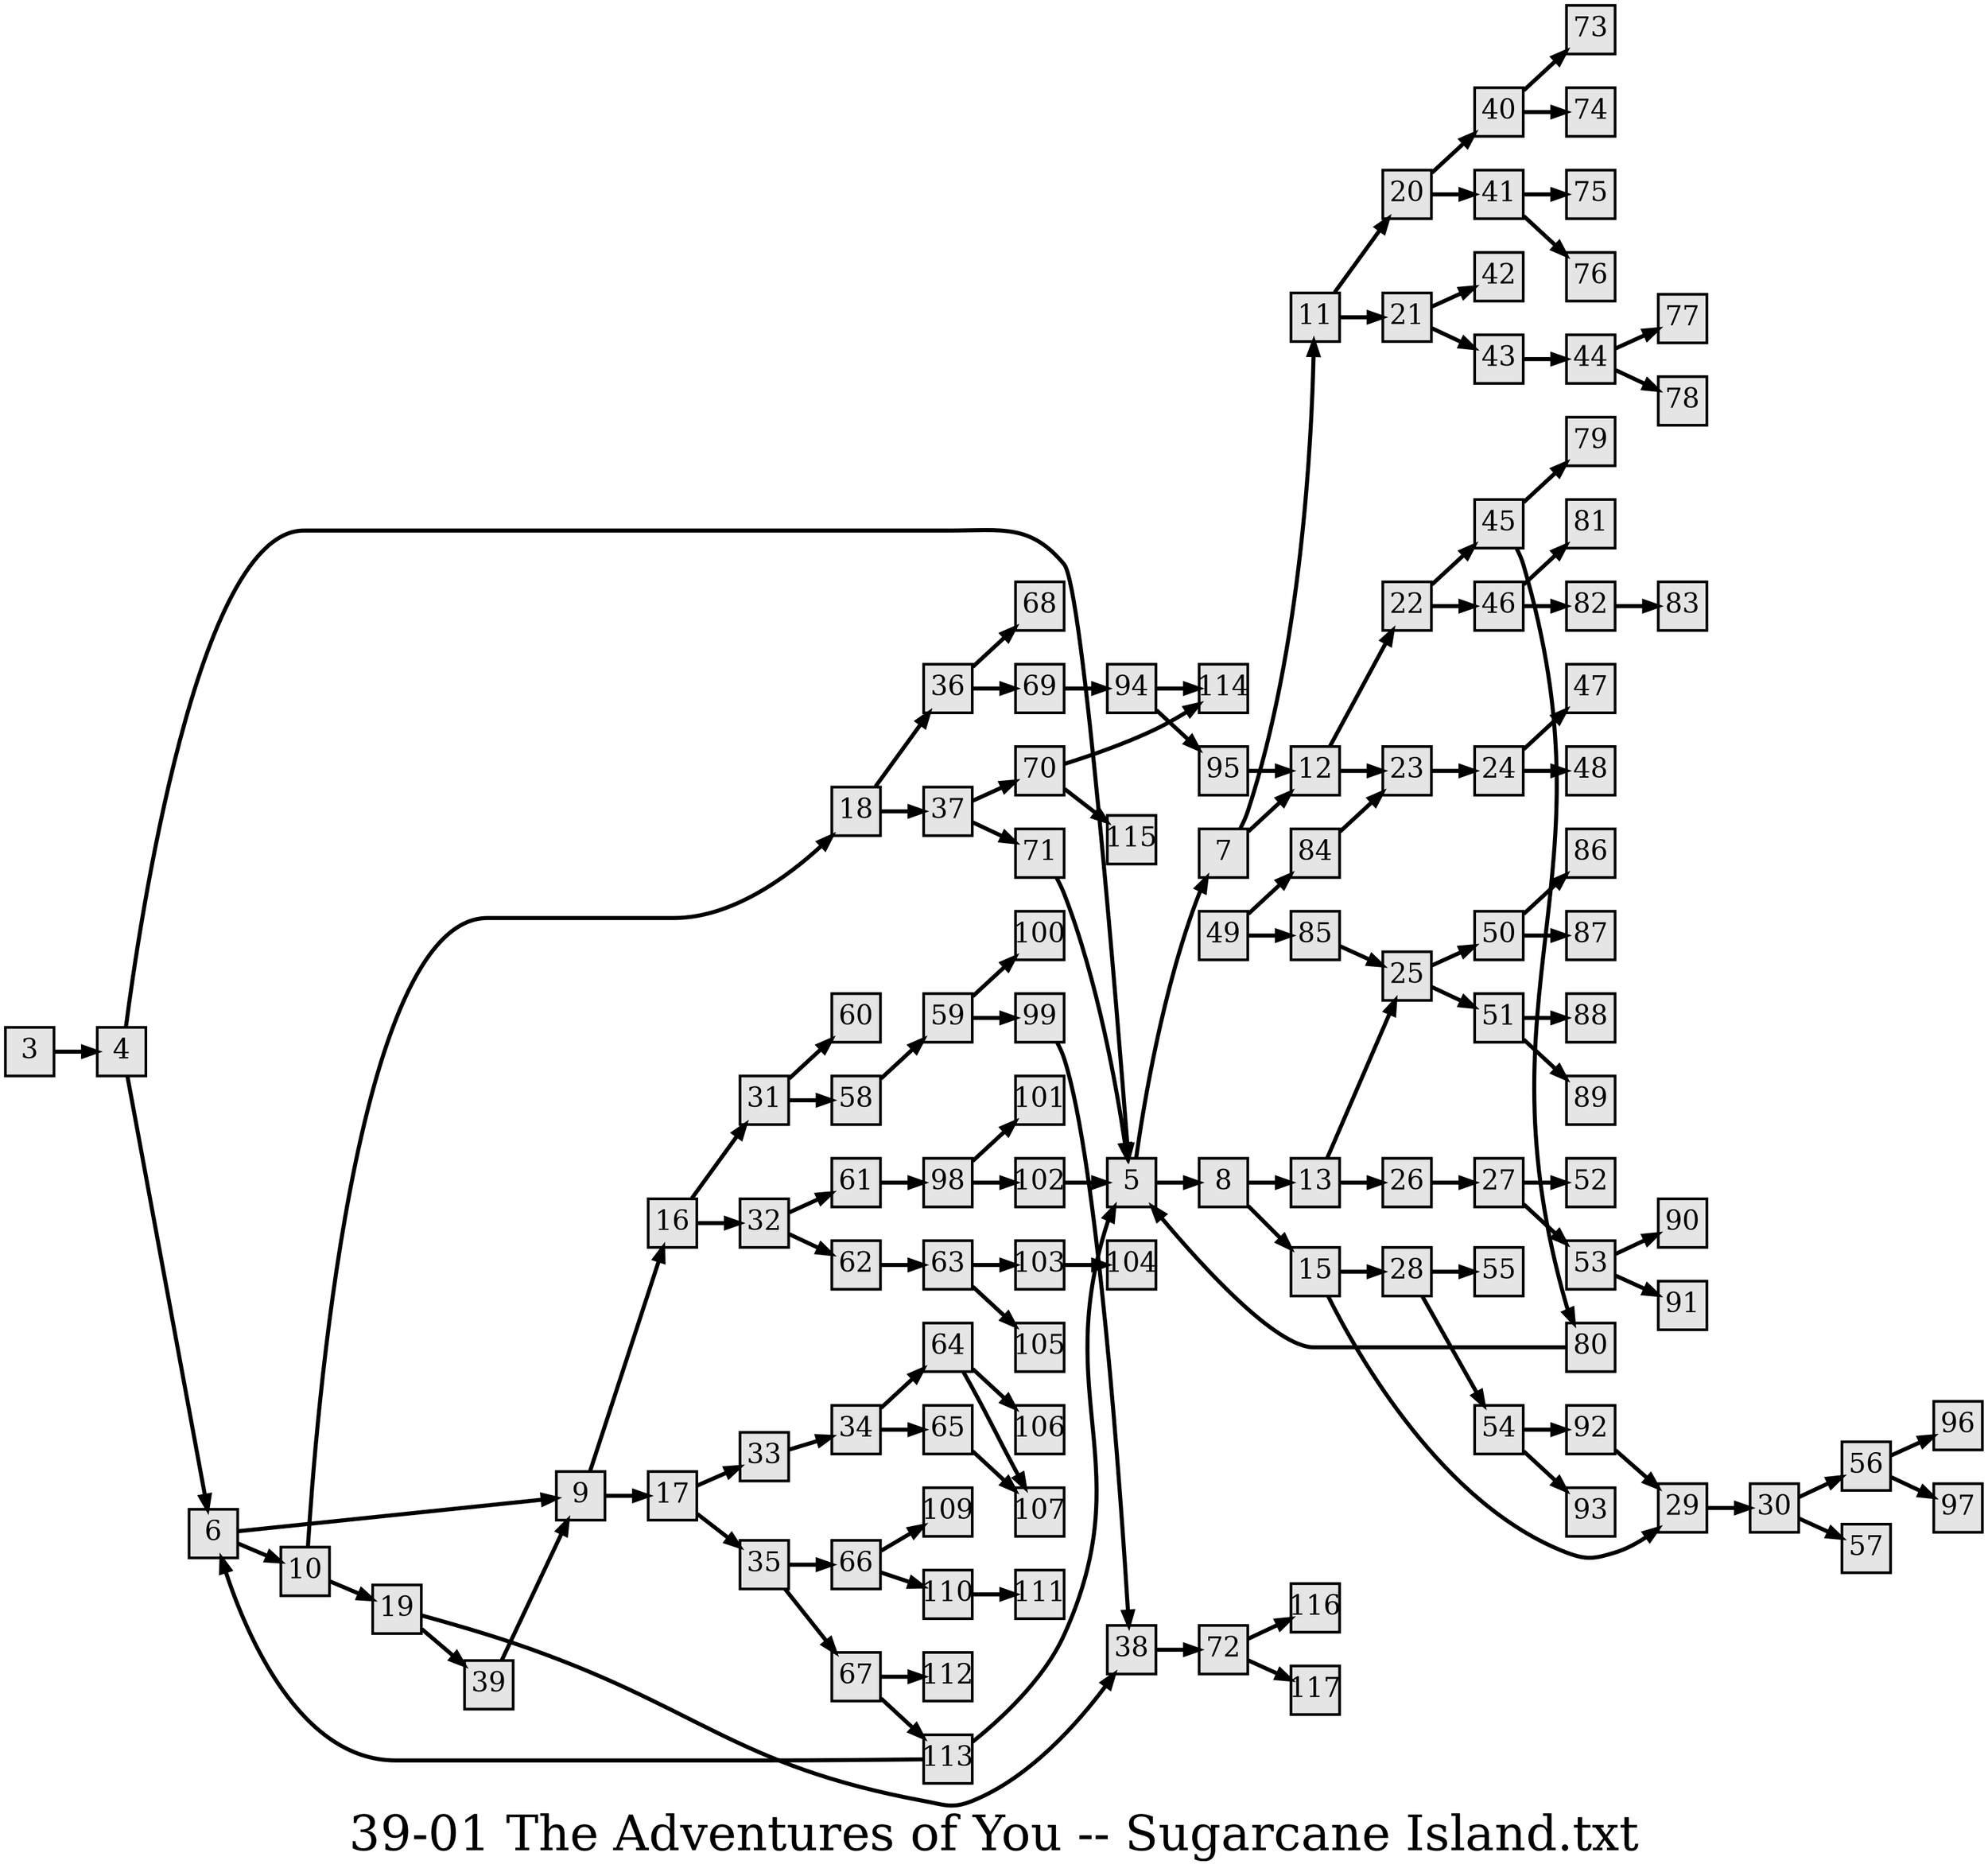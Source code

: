 digraph g{
  graph [ label="39-01 The Adventures of You -- Sugarcane Island.txt" rankdir=LR, ordering=out, fontsize=36, nodesep="0.35", ranksep="0.45"];
  node  [shape=rect, penwidth=2, fontsize=20, style=filled, fillcolor=grey90, margin="0,0", labelfloat=true, regular=true, fixedsize=true];
  edge  [labelfloat=true, penwidth=3, fontsize=12];
  3 -> 4;
  4 -> 5;
  4 -> 6;
  5 -> 7;
  5 -> 8;
  6 -> 9;
  6 -> 10;
  7 -> 11;
  7 -> 12;
  8 -> 13;
  8 -> 15;
  9 -> 16;
  9 -> 17;
  10 -> 18;
  10 -> 19;
  11 -> 20;
  11 -> 21;
  12 -> 22;
  12 -> 23;
  13 -> 25;
  13 -> 26;
  15 -> 28;
  15 -> 29;
  16 -> 31;
  16 -> 32;
  17 -> 33;
  17 -> 35;
  18 -> 36;
  18 -> 37;
  19 -> 38;
  19 -> 39;
  20 -> 40;
  20 -> 41;
  21 -> 42;
  21 -> 43;
  22 -> 45;
  22 -> 46;
  23 -> 24;
  24 -> 47;
  24 -> 48;
  25 -> 50;
  25 -> 51;
  26 -> 27;
  27 -> 52;
  27 -> 53;
  28 -> 54;
  28 -> 55;
  29 -> 30;
  30 -> 56;
  30 -> 57;
  31 -> 58;
  31 -> 60;
  32 -> 61;
  32 -> 62;
  33 -> 34;
  34 -> 64;
  34 -> 65;
  35 -> 66;
  35 -> 67;
  36 -> 68;
  36 -> 69;
  37 -> 70;
  37 -> 71;
  38 -> 72;
  39 -> 9;
  40 -> 73;
  40 -> 74;
  41 -> 75;
  41 -> 76;
  43 -> 44;
  44 -> 77;
  44 -> 78;
  45 -> 79;
  45 -> 80;
  46 -> 81;
  46 -> 82;
  49 -> 84;
  49 -> 85;
  50 -> 86;
  50 -> 87;
  51 -> 88;
  51 -> 89;
  53 -> 90;
  53 -> 91;
  54 -> 92;
  54 -> 93;
  56 -> 96;
  56 -> 97;
  58 -> 59;
  59 -> 99;
  59 -> 100;
  61 -> 98;
  62 -> 63;
  63 -> 103;
  63 -> 105;
  64 -> 106;
  64 -> 107;
  65 -> 107;
  66 -> 109;
  66 -> 110;
  67 -> 112;
  67 -> 113;
  69 -> 94;
  70 -> 114;
  70 -> 115;
  71 -> 5;
  72 -> 116;
  72 -> 117;
  80 -> 5;
  82 -> 83;
  84 -> 23;
  85 -> 25;
  92 -> 29;
  94 -> 114;
  94 -> 95;
  95 -> 12;
  98 -> 101;
  98 -> 102;
  99 -> 38;
  102 -> 5;
  103 -> 104;
  110 -> 111;
  113 -> 5;
  113 -> 6;
  
  
}

